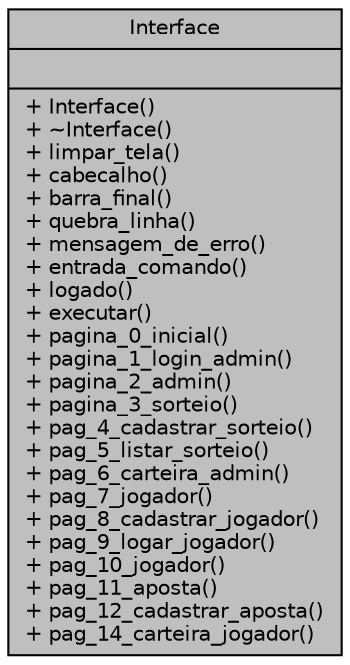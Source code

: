 digraph "Interface"
{
 // LATEX_PDF_SIZE
  edge [fontname="Helvetica",fontsize="10",labelfontname="Helvetica",labelfontsize="10"];
  node [fontname="Helvetica",fontsize="10",shape=record];
  Node1 [label="{Interface\n||+ Interface()\l+ ~Interface()\l+ limpar_tela()\l+ cabecalho()\l+ barra_final()\l+ quebra_linha()\l+ mensagem_de_erro()\l+ entrada_comando()\l+ logado()\l+ executar()\l+ pagina_0_inicial()\l+ pagina_1_login_admin()\l+ pagina_2_admin()\l+ pagina_3_sorteio()\l+ pag_4_cadastrar_sorteio()\l+ pag_5_listar_sorteio()\l+ pag_6_carteira_admin()\l+ pag_7_jogador()\l+ pag_8_cadastrar_jogador()\l+ pag_9_logar_jogador()\l+ pag_10_jogador()\l+ pag_11_aposta()\l+ pag_12_cadastrar_aposta()\l+ pag_14_carteira_jogador()\l}",height=0.2,width=0.4,color="black", fillcolor="grey75", style="filled", fontcolor="black",tooltip="Classe que representa a interface do sistema."];
}

